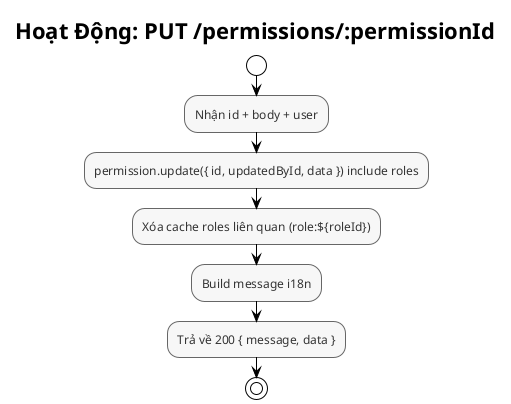 @startuml Permission - Update Activity
!theme plain
skinparam backgroundColor #FFFFFF
skinparam activityFontSize 12
skinparam activityFontColor #333333
skinparam activityBorderColor #666666
skinparam activityBackgroundColor #F7F7F7

title Hoạt Động: PUT /permissions/:permissionId

start
:Nhận id + body + user;
:permission.update({ id, updatedById, data }) include roles;
:Xóa cache roles liên quan (role:${roleId});
:Build message i18n;
:Trả về 200 { message, data };
stop

@enduml


